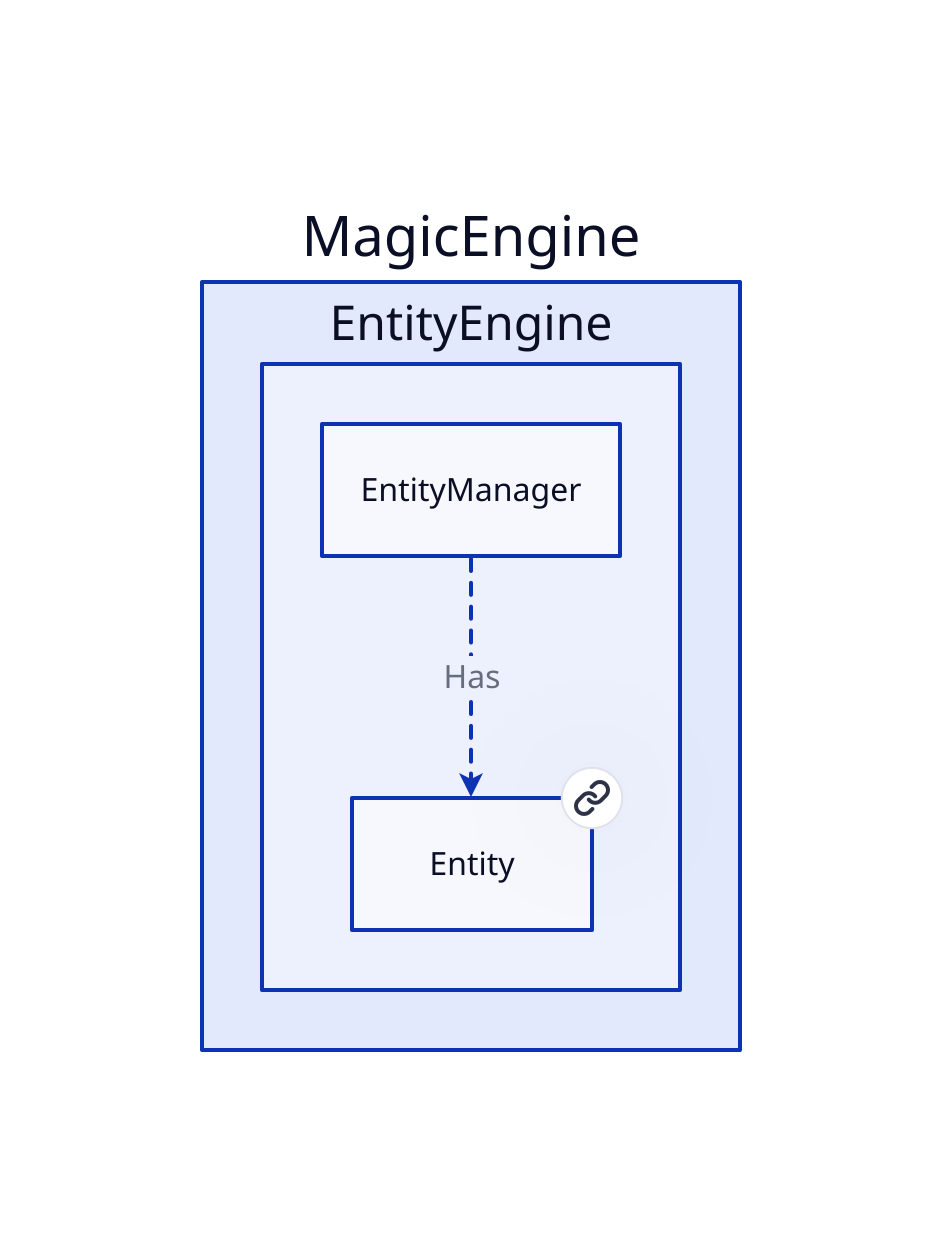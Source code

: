 # Nodes :
MagicEngine: {
    EntityEngine: {
        Entity: Entity {
           link: Entity
        }
    }
}

# Links :
MagicEngine.EntityEngine.EntityManager -> MagicEngine.EntityEngine.Entity: Has {style.stroke-dash: 3
source-arrowhead: {}
target-arrowhead: {shape: arrow}
}

